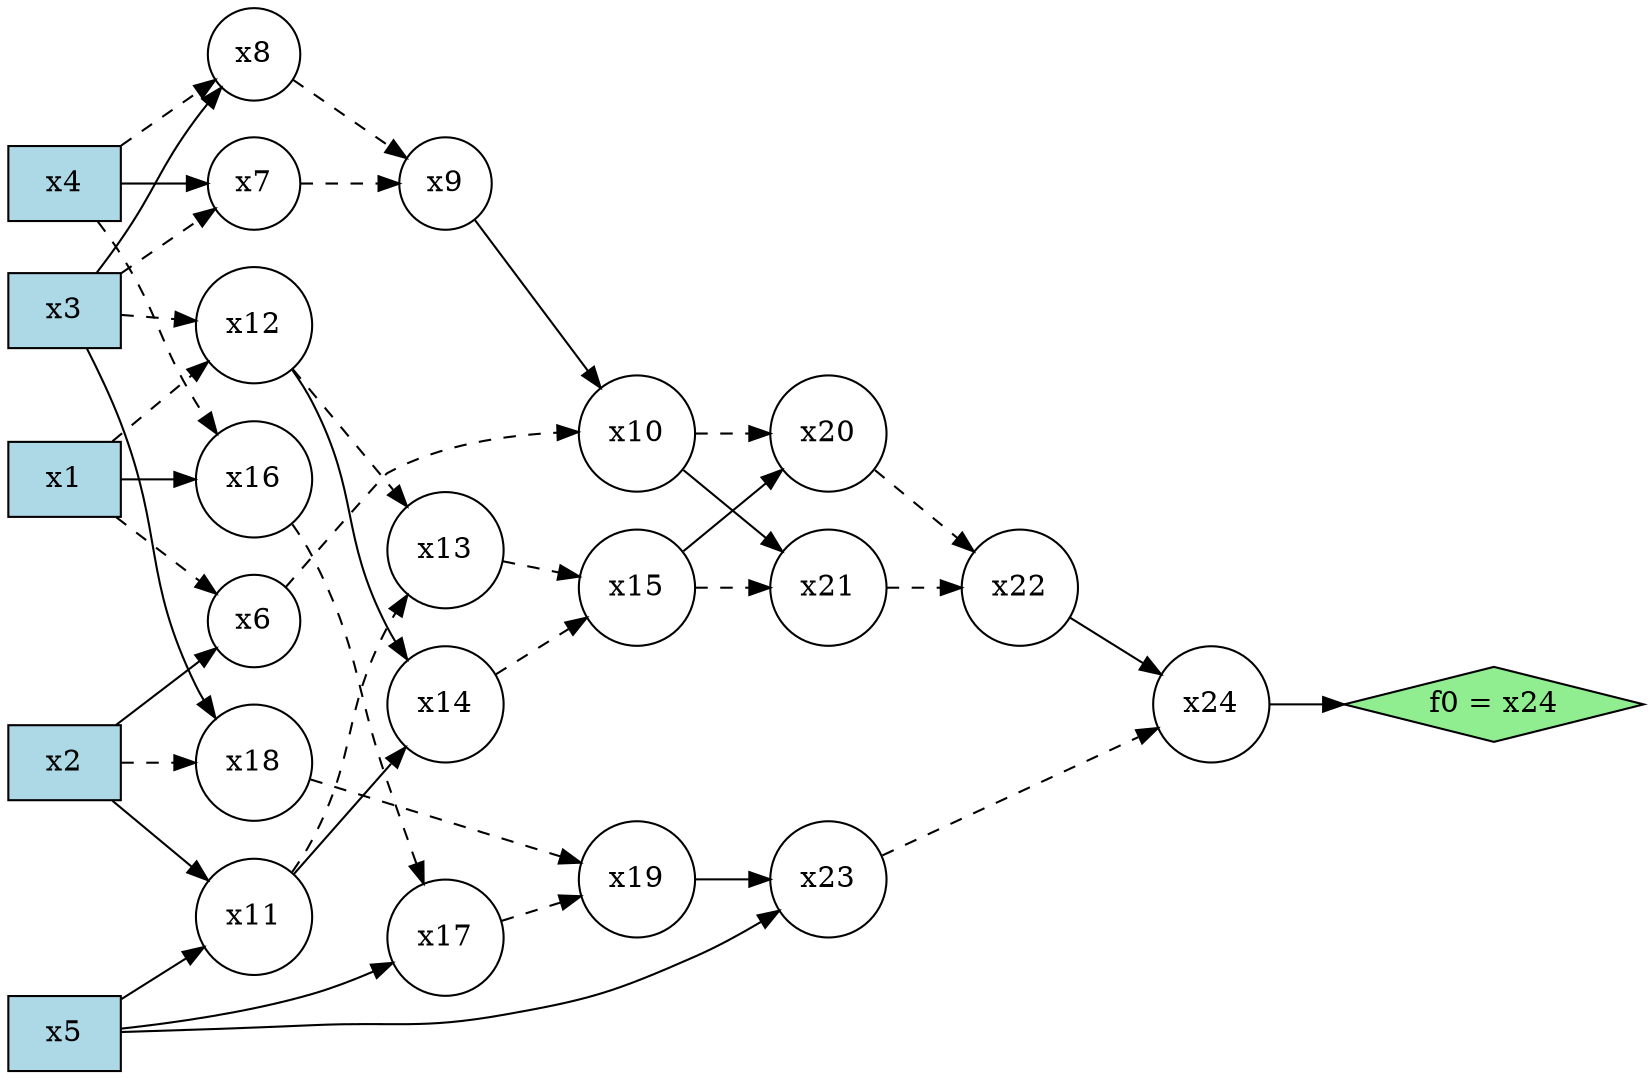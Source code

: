 digraph AIG {
  rankdir=LR;
  node [shape=circle];
  x1 [label="x1", shape=box, style=filled, fillcolor=lightblue];
  x2 [label="x2", shape=box, style=filled, fillcolor=lightblue];
  x3 [label="x3", shape=box, style=filled, fillcolor=lightblue];
  x4 [label="x4", shape=box, style=filled, fillcolor=lightblue];
  x5 [label="x5", shape=box, style=filled, fillcolor=lightblue];
  x15 [label="x15"];
  x13 -> x15 [style=dashed];
  x14 -> x15 [style=dashed];
  x12 [label="x12"];
  x1 -> x12 [style=dashed];
  x3 -> x12 [style=dashed];
  x6 [label="x6"];
  x1 -> x6 [style=dashed];
  x2 -> x6 [style=solid];
  x11 [label="x11"];
  x2 -> x11 [style=solid];
  x5 -> x11 [style=solid];
  x19 [label="x19"];
  x17 -> x19 [style=dashed];
  x18 -> x19 [style=dashed];
  x7 [label="x7"];
  x3 -> x7 [style=dashed];
  x4 -> x7 [style=solid];
  x20 [label="x20"];
  x10 -> x20 [style=dashed];
  x15 -> x20 [style=solid];
  x18 [label="x18"];
  x2 -> x18 [style=dashed];
  x3 -> x18 [style=solid];
  x8 [label="x8"];
  x3 -> x8 [style=solid];
  x4 -> x8 [style=dashed];
  x14 [label="x14"];
  x11 -> x14 [style=solid];
  x12 -> x14 [style=solid];
  x21 [label="x21"];
  x10 -> x21 [style=solid];
  x15 -> x21 [style=dashed];
  x16 [label="x16"];
  x1 -> x16 [style=solid];
  x4 -> x16 [style=dashed];
  x22 [label="x22"];
  x20 -> x22 [style=dashed];
  x21 -> x22 [style=dashed];
  x23 [label="x23"];
  x5 -> x23 [style=solid];
  x19 -> x23 [style=solid];
  x10 [label="x10"];
  x6 -> x10 [style=dashed];
  x9 -> x10 [style=solid];
  x9 [label="x9"];
  x7 -> x9 [style=dashed];
  x8 -> x9 [style=dashed];
  x24 [label="x24"];
  x22 -> x24 [style=solid];
  x23 -> x24 [style=dashed];
  x13 [label="x13"];
  x11 -> x13 [style=dashed];
  x12 -> x13 [style=dashed];
  x17 [label="x17"];
  x5 -> x17 [style=solid];
  x16 -> x17 [style=dashed];
  f0 [label="f0 = x24", shape=diamond, style=filled, fillcolor=lightgreen];
  x24 -> f0 [style=solid];
}
